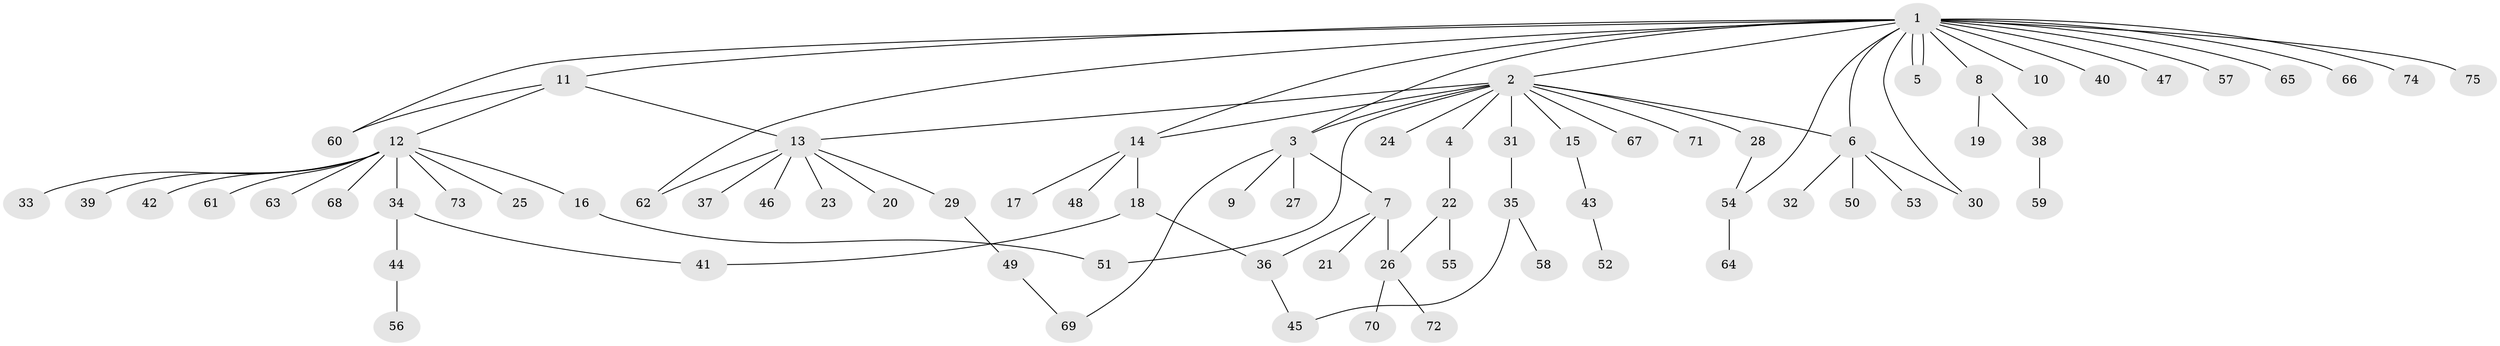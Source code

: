 // Generated by graph-tools (version 1.1) at 2025/14/03/09/25 04:14:26]
// undirected, 75 vertices, 89 edges
graph export_dot {
graph [start="1"]
  node [color=gray90,style=filled];
  1;
  2;
  3;
  4;
  5;
  6;
  7;
  8;
  9;
  10;
  11;
  12;
  13;
  14;
  15;
  16;
  17;
  18;
  19;
  20;
  21;
  22;
  23;
  24;
  25;
  26;
  27;
  28;
  29;
  30;
  31;
  32;
  33;
  34;
  35;
  36;
  37;
  38;
  39;
  40;
  41;
  42;
  43;
  44;
  45;
  46;
  47;
  48;
  49;
  50;
  51;
  52;
  53;
  54;
  55;
  56;
  57;
  58;
  59;
  60;
  61;
  62;
  63;
  64;
  65;
  66;
  67;
  68;
  69;
  70;
  71;
  72;
  73;
  74;
  75;
  1 -- 2;
  1 -- 3;
  1 -- 5;
  1 -- 5;
  1 -- 6;
  1 -- 8;
  1 -- 10;
  1 -- 11;
  1 -- 14;
  1 -- 30;
  1 -- 40;
  1 -- 47;
  1 -- 54;
  1 -- 57;
  1 -- 60;
  1 -- 62;
  1 -- 65;
  1 -- 66;
  1 -- 74;
  1 -- 75;
  2 -- 3;
  2 -- 4;
  2 -- 6;
  2 -- 13;
  2 -- 14;
  2 -- 15;
  2 -- 24;
  2 -- 28;
  2 -- 31;
  2 -- 51;
  2 -- 67;
  2 -- 71;
  3 -- 7;
  3 -- 9;
  3 -- 27;
  3 -- 69;
  4 -- 22;
  6 -- 30;
  6 -- 32;
  6 -- 50;
  6 -- 53;
  7 -- 21;
  7 -- 26;
  7 -- 36;
  8 -- 19;
  8 -- 38;
  11 -- 12;
  11 -- 13;
  11 -- 60;
  12 -- 16;
  12 -- 25;
  12 -- 33;
  12 -- 34;
  12 -- 39;
  12 -- 42;
  12 -- 61;
  12 -- 63;
  12 -- 68;
  12 -- 73;
  13 -- 20;
  13 -- 23;
  13 -- 29;
  13 -- 37;
  13 -- 46;
  13 -- 62;
  14 -- 17;
  14 -- 18;
  14 -- 48;
  15 -- 43;
  16 -- 51;
  18 -- 36;
  18 -- 41;
  22 -- 26;
  22 -- 55;
  26 -- 70;
  26 -- 72;
  28 -- 54;
  29 -- 49;
  31 -- 35;
  34 -- 41;
  34 -- 44;
  35 -- 45;
  35 -- 58;
  36 -- 45;
  38 -- 59;
  43 -- 52;
  44 -- 56;
  49 -- 69;
  54 -- 64;
}
